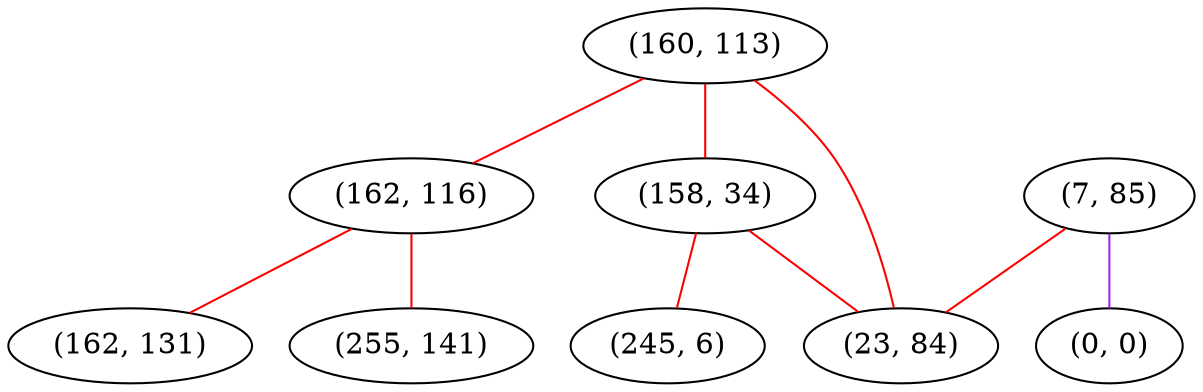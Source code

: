 graph "" {
"(160, 113)";
"(7, 85)";
"(158, 34)";
"(162, 116)";
"(0, 0)";
"(23, 84)";
"(255, 141)";
"(162, 131)";
"(245, 6)";
"(160, 113)" -- "(23, 84)"  [color=red, key=0, weight=1];
"(160, 113)" -- "(158, 34)"  [color=red, key=0, weight=1];
"(160, 113)" -- "(162, 116)"  [color=red, key=0, weight=1];
"(7, 85)" -- "(23, 84)"  [color=red, key=0, weight=1];
"(7, 85)" -- "(0, 0)"  [color=purple, key=0, weight=4];
"(158, 34)" -- "(23, 84)"  [color=red, key=0, weight=1];
"(158, 34)" -- "(245, 6)"  [color=red, key=0, weight=1];
"(162, 116)" -- "(255, 141)"  [color=red, key=0, weight=1];
"(162, 116)" -- "(162, 131)"  [color=red, key=0, weight=1];
}
